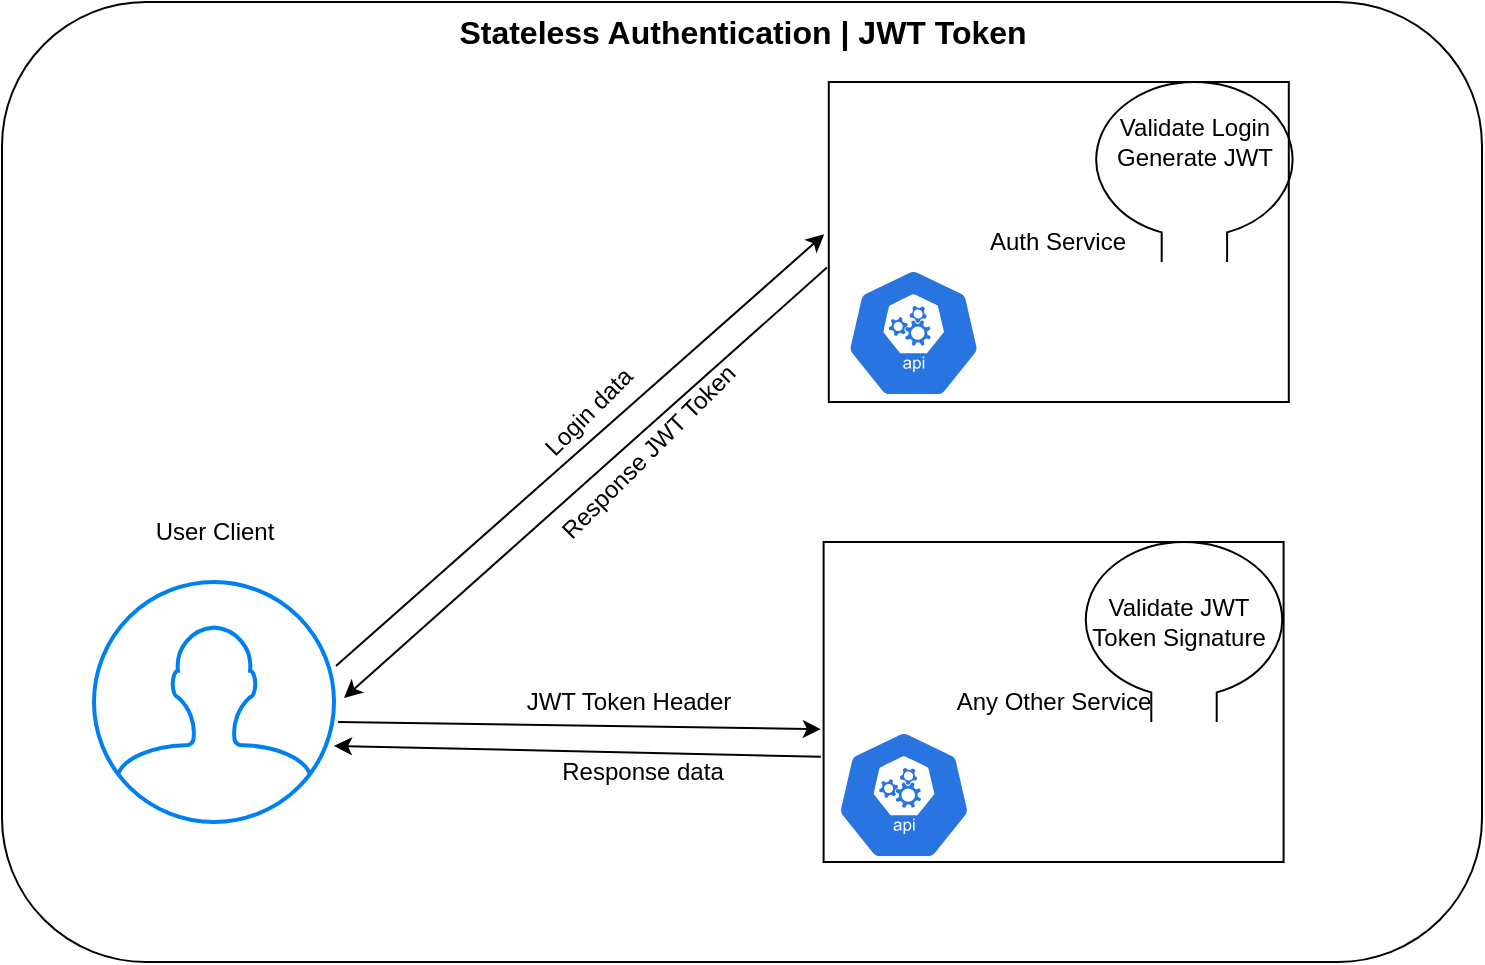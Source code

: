 <mxfile version="20.8.5" type="device"><diagram id="inU4cjQ3NT1jf53npDcN" name="Página-1"><mxGraphModel dx="1050" dy="1727" grid="1" gridSize="10" guides="1" tooltips="1" connect="1" arrows="1" fold="1" page="1" pageScale="1" pageWidth="827" pageHeight="1169" math="0" shadow="0"><root><mxCell id="0"/><mxCell id="1" parent="0"/><mxCell id="OC38S1sl76dGQ1FFbjmb-30" value="" style="rounded=1;whiteSpace=wrap;html=1;fontStyle=1" parent="1" vertex="1"><mxGeometry x="44" y="-130" width="740" height="480" as="geometry"/></mxCell><mxCell id="OC38S1sl76dGQ1FFbjmb-2" value="" style="html=1;verticalLabelPosition=bottom;align=center;labelBackgroundColor=#ffffff;verticalAlign=top;strokeWidth=2;strokeColor=#0080F0;shadow=0;dashed=0;shape=mxgraph.ios7.icons.user;" parent="1" vertex="1"><mxGeometry x="90" y="160" width="120" height="120" as="geometry"/></mxCell><mxCell id="OC38S1sl76dGQ1FFbjmb-3" value="" style="endArrow=classic;html=1;rounded=0;exitX=1.008;exitY=0.35;exitDx=0;exitDy=0;exitPerimeter=0;entryX=-0.01;entryY=0.476;entryDx=0;entryDy=0;entryPerimeter=0;" parent="1" source="OC38S1sl76dGQ1FFbjmb-2" target="OC38S1sl76dGQ1FFbjmb-27" edge="1"><mxGeometry width="50" height="50" relative="1" as="geometry"><mxPoint x="390" y="270" as="sourcePoint"/><mxPoint x="460" y="60" as="targetPoint"/></mxGeometry></mxCell><mxCell id="OC38S1sl76dGQ1FFbjmb-4" value="Login data" style="text;html=1;align=center;verticalAlign=middle;resizable=0;points=[];autosize=1;strokeColor=none;fillColor=none;rotation=-45;" parent="1" vertex="1"><mxGeometry x="297.4" y="60" width="80" height="30" as="geometry"/></mxCell><mxCell id="OC38S1sl76dGQ1FFbjmb-5" value="" style="endArrow=classic;html=1;rounded=0;entryX=1.042;entryY=0.483;entryDx=0;entryDy=0;entryPerimeter=0;exitX=-0.004;exitY=0.58;exitDx=0;exitDy=0;exitPerimeter=0;" parent="1" source="OC38S1sl76dGQ1FFbjmb-27" target="OC38S1sl76dGQ1FFbjmb-2" edge="1"><mxGeometry width="50" height="50" relative="1" as="geometry"><mxPoint x="460" y="90" as="sourcePoint"/><mxPoint x="440" y="220" as="targetPoint"/></mxGeometry></mxCell><mxCell id="OC38S1sl76dGQ1FFbjmb-6" value="Response JWT Token" style="text;html=1;align=center;verticalAlign=middle;resizable=0;points=[];autosize=1;strokeColor=none;fillColor=none;rotation=-45;" parent="1" vertex="1"><mxGeometry x="297.4" y="80" width="140" height="30" as="geometry"/></mxCell><mxCell id="OC38S1sl76dGQ1FFbjmb-7" value="User Client" style="text;html=1;align=center;verticalAlign=middle;resizable=0;points=[];autosize=1;strokeColor=none;fillColor=none;" parent="1" vertex="1"><mxGeometry x="110" y="120" width="80" height="30" as="geometry"/></mxCell><mxCell id="OC38S1sl76dGQ1FFbjmb-9" value="Any Other Service" style="rounded=0;whiteSpace=wrap;html=1;" parent="1" vertex="1"><mxGeometry x="454.8" y="140" width="230" height="160" as="geometry"/></mxCell><mxCell id="OC38S1sl76dGQ1FFbjmb-11" value="" style="endArrow=classic;html=1;rounded=0;exitX=1.017;exitY=0.583;exitDx=0;exitDy=0;exitPerimeter=0;entryX=-0.006;entryY=0.585;entryDx=0;entryDy=0;entryPerimeter=0;" parent="1" source="OC38S1sl76dGQ1FFbjmb-2" target="OC38S1sl76dGQ1FFbjmb-9" edge="1"><mxGeometry width="50" height="50" relative="1" as="geometry"><mxPoint x="220.96" y="212" as="sourcePoint"/><mxPoint x="470" y="95" as="targetPoint"/></mxGeometry></mxCell><mxCell id="OC38S1sl76dGQ1FFbjmb-12" value="JWT Token Header" style="text;html=1;align=center;verticalAlign=middle;resizable=0;points=[];autosize=1;strokeColor=none;fillColor=none;" parent="1" vertex="1"><mxGeometry x="297.4" y="205" width="120" height="30" as="geometry"/></mxCell><mxCell id="OC38S1sl76dGQ1FFbjmb-13" value="" style="endArrow=classic;html=1;rounded=0;exitX=-0.006;exitY=0.671;exitDx=0;exitDy=0;exitPerimeter=0;entryX=1;entryY=0.683;entryDx=0;entryDy=0;entryPerimeter=0;" parent="1" source="OC38S1sl76dGQ1FFbjmb-9" target="OC38S1sl76dGQ1FFbjmb-2" edge="1"><mxGeometry width="50" height="50" relative="1" as="geometry"><mxPoint x="390" y="300" as="sourcePoint"/><mxPoint x="220" y="250" as="targetPoint"/></mxGeometry></mxCell><mxCell id="OC38S1sl76dGQ1FFbjmb-14" value="Response data" style="text;html=1;align=center;verticalAlign=middle;resizable=0;points=[];autosize=1;strokeColor=none;fillColor=none;" parent="1" vertex="1"><mxGeometry x="314" y="240" width="100" height="30" as="geometry"/></mxCell><mxCell id="OC38S1sl76dGQ1FFbjmb-19" value="" style="verticalLabelPosition=bottom;shadow=0;dashed=0;align=center;html=1;verticalAlign=top;shape=mxgraph.electrical.radio.loop_antenna;" parent="1" vertex="1"><mxGeometry x="582.6" y="140" width="104.8" height="90" as="geometry"/></mxCell><mxCell id="OC38S1sl76dGQ1FFbjmb-20" value="&lt;div&gt;Validate JWT &lt;br&gt;&lt;/div&gt;&lt;div&gt;Token Signature&lt;/div&gt;" style="text;html=1;align=center;verticalAlign=middle;resizable=0;points=[];autosize=1;strokeColor=none;fillColor=none;" parent="1" vertex="1"><mxGeometry x="577.4" y="160" width="110" height="40" as="geometry"/></mxCell><mxCell id="OC38S1sl76dGQ1FFbjmb-27" value="&lt;div&gt;Auth Service&lt;/div&gt;" style="rounded=0;whiteSpace=wrap;html=1;" parent="1" vertex="1"><mxGeometry x="457.4" y="-90" width="230" height="160" as="geometry"/></mxCell><mxCell id="OC38S1sl76dGQ1FFbjmb-28" value="" style="verticalLabelPosition=bottom;shadow=0;dashed=0;align=center;html=1;verticalAlign=top;shape=mxgraph.electrical.radio.loop_antenna;" parent="1" vertex="1"><mxGeometry x="587.8" y="-90" width="104.8" height="90" as="geometry"/></mxCell><mxCell id="OC38S1sl76dGQ1FFbjmb-29" value="&lt;div&gt;Validate Login&lt;br&gt;&lt;/div&gt;&lt;div&gt;Generate JWT&lt;br&gt;&lt;/div&gt;" style="text;html=1;align=center;verticalAlign=middle;resizable=0;points=[];autosize=1;strokeColor=none;fillColor=none;" parent="1" vertex="1"><mxGeometry x="590.2" y="-80" width="100" height="40" as="geometry"/></mxCell><mxCell id="OC38S1sl76dGQ1FFbjmb-31" value="&lt;b style=&quot;font-size: 16px;&quot;&gt;Stateless Authentication | JWT Token&lt;br style=&quot;font-size: 16px;&quot;&gt;&lt;/b&gt;" style="text;html=1;align=center;verticalAlign=middle;resizable=0;points=[];autosize=1;strokeColor=none;fillColor=none;fontSize=16;" parent="1" vertex="1"><mxGeometry x="259" y="-130" width="310" height="30" as="geometry"/></mxCell><mxCell id="8C7D8KZa0h7V00k7eu4G-1" value="" style="sketch=0;html=1;dashed=0;whitespace=wrap;fillColor=#2875E2;strokeColor=#ffffff;points=[[0.005,0.63,0],[0.1,0.2,0],[0.9,0.2,0],[0.5,0,0],[0.995,0.63,0],[0.72,0.99,0],[0.5,1,0],[0.28,0.99,0]];verticalLabelPosition=bottom;align=center;verticalAlign=top;shape=mxgraph.kubernetes.icon;prIcon=api" parent="1" vertex="1"><mxGeometry x="450" y="234" width="90" height="65" as="geometry"/></mxCell><mxCell id="8C7D8KZa0h7V00k7eu4G-4" value="" style="sketch=0;html=1;dashed=0;whitespace=wrap;fillColor=#2875E2;strokeColor=#ffffff;points=[[0.005,0.63,0],[0.1,0.2,0],[0.9,0.2,0],[0.5,0,0],[0.995,0.63,0],[0.72,0.99,0],[0.5,1,0],[0.28,0.99,0]];verticalLabelPosition=bottom;align=center;verticalAlign=top;shape=mxgraph.kubernetes.icon;prIcon=api" parent="1" vertex="1"><mxGeometry x="454.8" y="3" width="90" height="65" as="geometry"/></mxCell></root></mxGraphModel></diagram></mxfile>